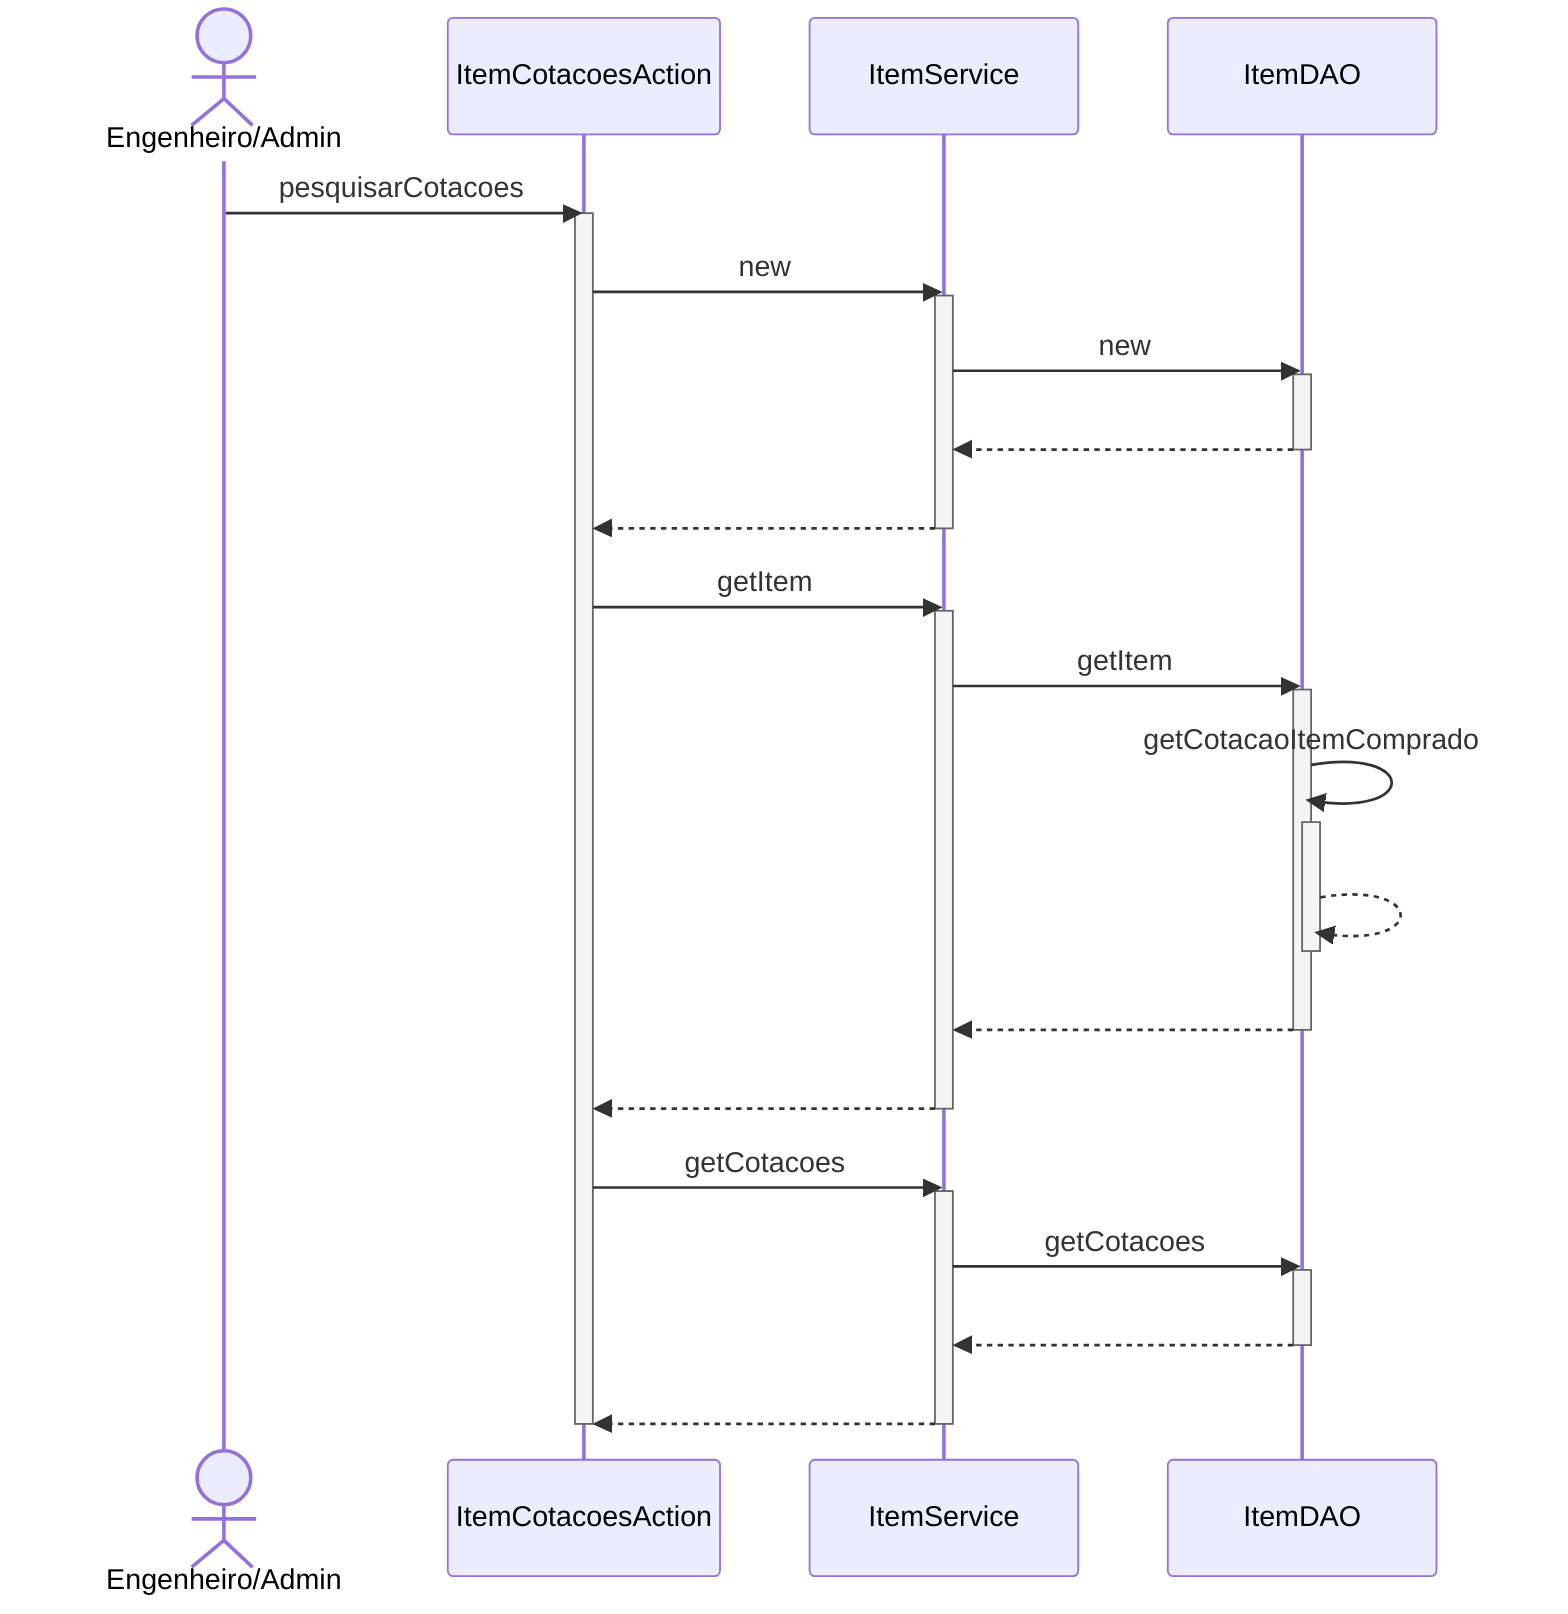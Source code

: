 sequenceDiagram
actor EA as Engenheiro/Admin
EA ->> ItemCotacoesAction : pesquisarCotacoes
activate ItemCotacoesAction
ItemCotacoesAction ->> ItemService : new
activate ItemService
ItemService ->> ItemDAO : new
activate ItemDAO
ItemDAO -->> ItemService : #32; 
deactivate ItemDAO
ItemService -->> ItemCotacoesAction : #32; 
deactivate ItemService
ItemCotacoesAction ->> ItemService : getItem
activate ItemService
ItemService ->> ItemDAO : getItem
activate ItemDAO
ItemDAO ->> ItemDAO : getCotacaoItemComprado
activate ItemDAO
ItemDAO -->> ItemDAO : #32; 
deactivate ItemDAO
ItemDAO -->> ItemService : #32; 
deactivate ItemDAO
ItemService -->> ItemCotacoesAction : #32; 
deactivate ItemService
ItemCotacoesAction ->> ItemService : getCotacoes
activate ItemService
ItemService ->> ItemDAO : getCotacoes
activate ItemDAO
ItemDAO -->> ItemService : #32; 
deactivate ItemDAO
ItemService -->> ItemCotacoesAction : #32; 
deactivate ItemService
deactivate ItemCotacoesAction